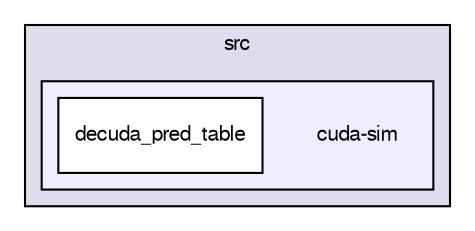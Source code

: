 digraph G {
  bgcolor=transparent;
  compound=true
  node [ fontsize="10", fontname="FreeSans"];
  edge [ labelfontsize="10", labelfontname="FreeSans"];
  subgraph clusterdir_da58ad9beee6988f697f1a76e412a52a {
    graph [ bgcolor="#ddddee", pencolor="black", label="src" fontname="FreeSans", fontsize="10", URL="dir_da58ad9beee6988f697f1a76e412a52a.html"]
  subgraph clusterdir_2d77c6696a6548cf53989385b9967e1d {
    graph [ bgcolor="#eeeeff", pencolor="black", label="" URL="dir_2d77c6696a6548cf53989385b9967e1d.html"];
    dir_2d77c6696a6548cf53989385b9967e1d [shape=plaintext label="cuda-sim"];
    dir_9f408912a4d311ba0ef2ea1c517e4a10 [shape=box label="decuda_pred_table" color="black" fillcolor="white" style="filled" URL="dir_9f408912a4d311ba0ef2ea1c517e4a10.html"];
  }
  }
}
